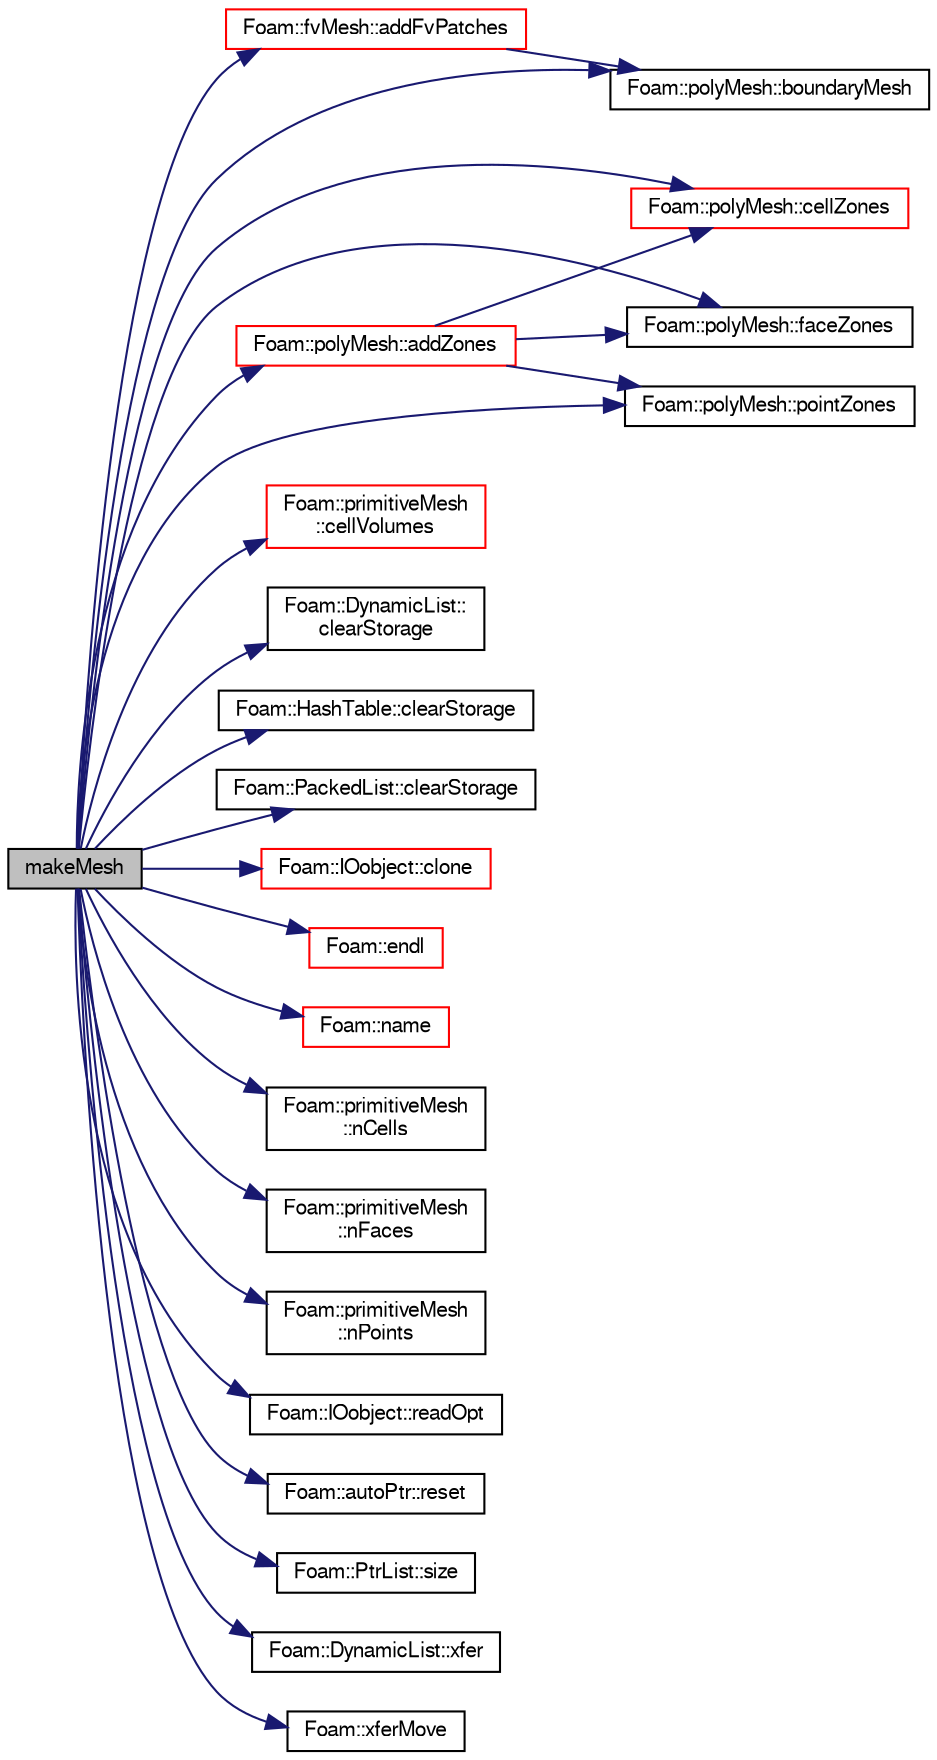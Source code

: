 digraph "makeMesh"
{
  bgcolor="transparent";
  edge [fontname="FreeSans",fontsize="10",labelfontname="FreeSans",labelfontsize="10"];
  node [fontname="FreeSans",fontsize="10",shape=record];
  rankdir="LR";
  Node3176 [label="makeMesh",height=0.2,width=0.4,color="black", fillcolor="grey75", style="filled", fontcolor="black"];
  Node3176 -> Node3177 [color="midnightblue",fontsize="10",style="solid",fontname="FreeSans"];
  Node3177 [label="Foam::fvMesh::addFvPatches",height=0.2,width=0.4,color="red",URL="$a22766.html#add115b075d7fafc792611585f5740453",tooltip="Add boundary patches. Constructor helper. "];
  Node3177 -> Node3233 [color="midnightblue",fontsize="10",style="solid",fontname="FreeSans"];
  Node3233 [label="Foam::polyMesh::boundaryMesh",height=0.2,width=0.4,color="black",URL="$a27410.html#a9f2b68c134340291eda6197f47f25484",tooltip="Return boundary mesh. "];
  Node3176 -> Node3222 [color="midnightblue",fontsize="10",style="solid",fontname="FreeSans"];
  Node3222 [label="Foam::polyMesh::addZones",height=0.2,width=0.4,color="red",URL="$a27410.html#a2e9c425fb50ce986acf3eb59fa7f1935",tooltip="Add mesh zones. "];
  Node3222 -> Node3223 [color="midnightblue",fontsize="10",style="solid",fontname="FreeSans"];
  Node3223 [label="Foam::polyMesh::cellZones",height=0.2,width=0.4,color="red",URL="$a27410.html#a935f422baa4405e3bb1d9e230b08f824",tooltip="Return cell zone mesh. "];
  Node3222 -> Node3226 [color="midnightblue",fontsize="10",style="solid",fontname="FreeSans"];
  Node3226 [label="Foam::polyMesh::faceZones",height=0.2,width=0.4,color="black",URL="$a27410.html#af216614a0f9997169eea2cade46dc9ba",tooltip="Return face zone mesh. "];
  Node3222 -> Node3227 [color="midnightblue",fontsize="10",style="solid",fontname="FreeSans"];
  Node3227 [label="Foam::polyMesh::pointZones",height=0.2,width=0.4,color="black",URL="$a27410.html#a611d392e09d31b6aa892d42c7646b1ef",tooltip="Return point zone mesh. "];
  Node3176 -> Node3233 [color="midnightblue",fontsize="10",style="solid",fontname="FreeSans"];
  Node3176 -> Node3260 [color="midnightblue",fontsize="10",style="solid",fontname="FreeSans"];
  Node3260 [label="Foam::primitiveMesh\l::cellVolumes",height=0.2,width=0.4,color="red",URL="$a27530.html#a443abc3c18bf138e5d927912791cecf7"];
  Node3176 -> Node3223 [color="midnightblue",fontsize="10",style="solid",fontname="FreeSans"];
  Node3176 -> Node3277 [color="midnightblue",fontsize="10",style="solid",fontname="FreeSans"];
  Node3277 [label="Foam::DynamicList::\lclearStorage",height=0.2,width=0.4,color="black",URL="$a25890.html#a77e7fd5aa3adf14be9cbcd6e670f7843",tooltip="Clear the list and delete storage. "];
  Node3176 -> Node3278 [color="midnightblue",fontsize="10",style="solid",fontname="FreeSans"];
  Node3278 [label="Foam::HashTable::clearStorage",height=0.2,width=0.4,color="black",URL="$a25702.html#a77e7fd5aa3adf14be9cbcd6e670f7843",tooltip="Clear the table entries and the table itself. "];
  Node3176 -> Node3279 [color="midnightblue",fontsize="10",style="solid",fontname="FreeSans"];
  Node3279 [label="Foam::PackedList::clearStorage",height=0.2,width=0.4,color="black",URL="$a25938.html#a77e7fd5aa3adf14be9cbcd6e670f7843",tooltip="Clear the list and delete storage. "];
  Node3176 -> Node3280 [color="midnightblue",fontsize="10",style="solid",fontname="FreeSans"];
  Node3280 [label="Foam::IOobject::clone",height=0.2,width=0.4,color="red",URL="$a26142.html#a2586aa9ac4b54cdfc2bb9ed7780d4602",tooltip="Clone. "];
  Node3176 -> Node3186 [color="midnightblue",fontsize="10",style="solid",fontname="FreeSans"];
  Node3186 [label="Foam::endl",height=0.2,width=0.4,color="red",URL="$a21124.html#a2db8fe02a0d3909e9351bb4275b23ce4",tooltip="Add newline and flush stream. "];
  Node3176 -> Node3226 [color="midnightblue",fontsize="10",style="solid",fontname="FreeSans"];
  Node3176 -> Node3286 [color="midnightblue",fontsize="10",style="solid",fontname="FreeSans"];
  Node3286 [label="Foam::name",height=0.2,width=0.4,color="red",URL="$a21124.html#adcb0df2bd4953cb6bb390272d8263c3a",tooltip="Return a string representation of a complex. "];
  Node3176 -> Node3262 [color="midnightblue",fontsize="10",style="solid",fontname="FreeSans"];
  Node3262 [label="Foam::primitiveMesh\l::nCells",height=0.2,width=0.4,color="black",URL="$a27530.html#a13b94bdb0926552bf78ad5210a73a3d5"];
  Node3176 -> Node3269 [color="midnightblue",fontsize="10",style="solid",fontname="FreeSans"];
  Node3269 [label="Foam::primitiveMesh\l::nFaces",height=0.2,width=0.4,color="black",URL="$a27530.html#abe602c985a3c9ffa67176e969e77ca6f"];
  Node3176 -> Node3273 [color="midnightblue",fontsize="10",style="solid",fontname="FreeSans"];
  Node3273 [label="Foam::primitiveMesh\l::nPoints",height=0.2,width=0.4,color="black",URL="$a27530.html#a1c886a784a597459dbf2d9470798e9dd"];
  Node3176 -> Node3227 [color="midnightblue",fontsize="10",style="solid",fontname="FreeSans"];
  Node3176 -> Node3289 [color="midnightblue",fontsize="10",style="solid",fontname="FreeSans"];
  Node3289 [label="Foam::IOobject::readOpt",height=0.2,width=0.4,color="black",URL="$a26142.html#a81b608e0b8d8e2a8f1bc927cd6076c59"];
  Node3176 -> Node3290 [color="midnightblue",fontsize="10",style="solid",fontname="FreeSans"];
  Node3290 [label="Foam::autoPtr::reset",height=0.2,width=0.4,color="black",URL="$a25958.html#ab46a1bc64c9af6414376c6c18d3bee62",tooltip="If object pointer already set, delete object and set to given. "];
  Node3176 -> Node3253 [color="midnightblue",fontsize="10",style="solid",fontname="FreeSans"];
  Node3253 [label="Foam::PtrList::size",height=0.2,width=0.4,color="black",URL="$a25914.html#a47b3bf30da1eb3ab8076b5fbe00e0494",tooltip="Return the number of elements in the PtrList. "];
  Node3176 -> Node3291 [color="midnightblue",fontsize="10",style="solid",fontname="FreeSans"];
  Node3291 [label="Foam::DynamicList::xfer",height=0.2,width=0.4,color="black",URL="$a25890.html#a48f43ee271fb2edb0fb241b72af0e59c",tooltip="Transfer contents to the Xfer container as a plain List. "];
  Node3176 -> Node3292 [color="midnightblue",fontsize="10",style="solid",fontname="FreeSans"];
  Node3292 [label="Foam::xferMove",height=0.2,width=0.4,color="black",URL="$a21124.html#ae3ad39ee5ad896e6d3c0f137ecd12abb"];
}
